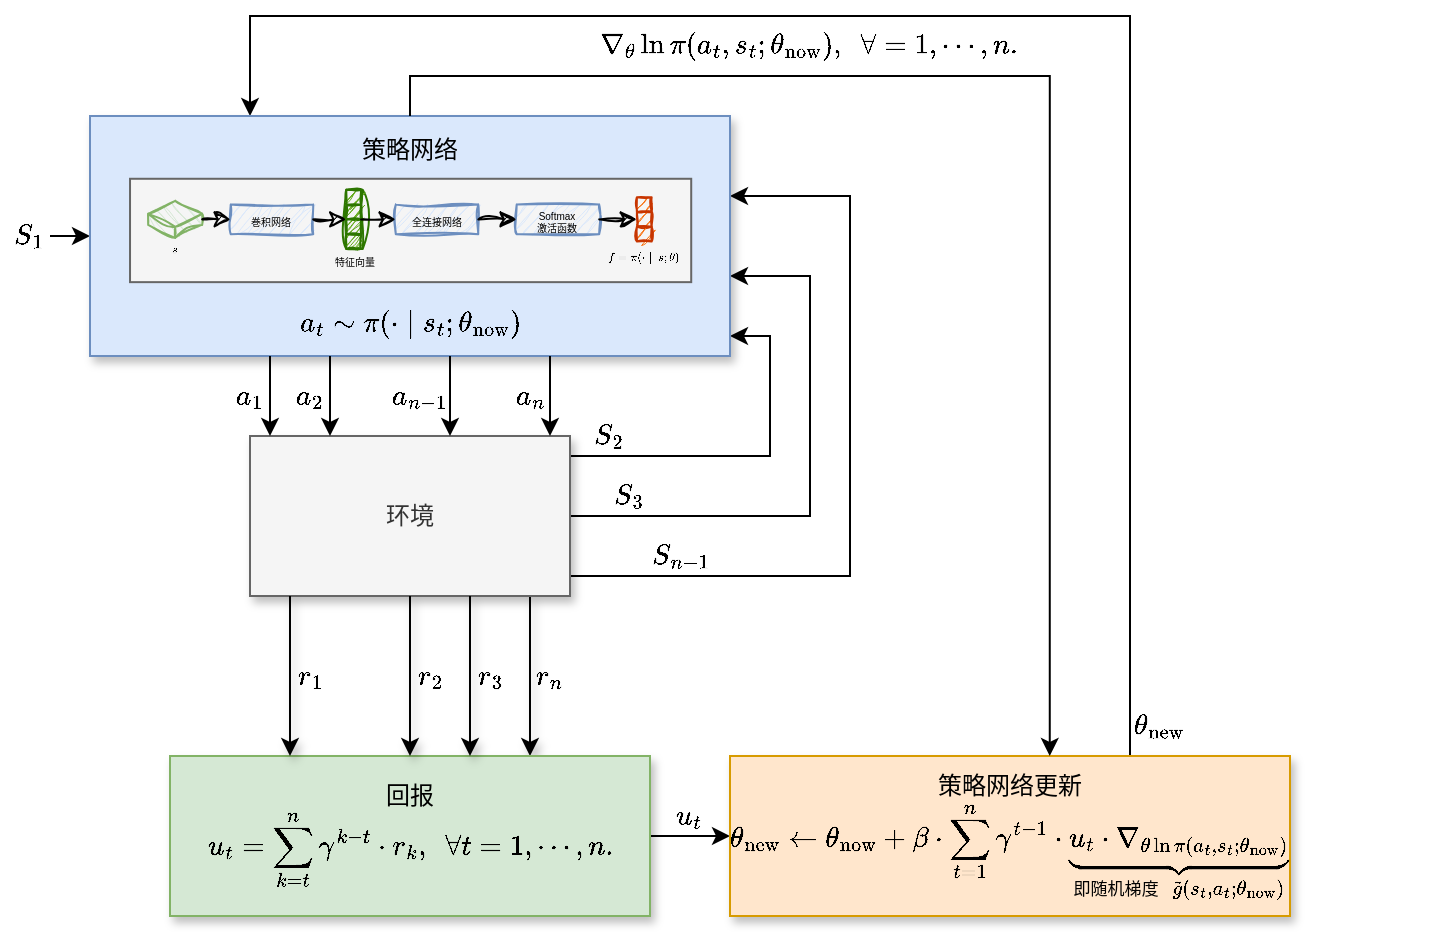 <mxfile version="22.1.11" type="github" pages="2">
  <diagram name="REINFORCE" id="wOIUFvS3HHqLQGJgAhAG">
    <mxGraphModel dx="1185" dy="748" grid="1" gridSize="10" guides="1" tooltips="1" connect="1" arrows="1" fold="1" page="1" pageScale="1" pageWidth="827" pageHeight="1169" math="1" shadow="0">
      <root>
        <mxCell id="0" />
        <mxCell id="1" parent="0" />
        <mxCell id="fZpdlVV125Asqxg7zFFb-1" style="edgeStyle=orthogonalEdgeStyle;rounded=0;orthogonalLoop=1;jettySize=auto;html=1;shadow=1;" edge="1" parent="1" source="fZpdlVV125Asqxg7zFFb-5" target="fZpdlVV125Asqxg7zFFb-15">
          <mxGeometry relative="1" as="geometry">
            <Array as="points">
              <mxPoint x="354" y="610" />
              <mxPoint x="354" y="610" />
            </Array>
          </mxGeometry>
        </mxCell>
        <mxCell id="fZpdlVV125Asqxg7zFFb-2" style="edgeStyle=orthogonalEdgeStyle;rounded=0;orthogonalLoop=1;jettySize=auto;html=1;" edge="1" parent="1" target="fZpdlVV125Asqxg7zFFb-30">
          <mxGeometry relative="1" as="geometry">
            <mxPoint x="374" y="510" as="sourcePoint" />
            <mxPoint x="454" y="440" as="targetPoint" />
            <Array as="points">
              <mxPoint x="474" y="510" />
              <mxPoint x="474" y="450" />
            </Array>
          </mxGeometry>
        </mxCell>
        <mxCell id="fZpdlVV125Asqxg7zFFb-3" style="edgeStyle=orthogonalEdgeStyle;rounded=0;orthogonalLoop=1;jettySize=auto;html=1;" edge="1" parent="1" source="fZpdlVV125Asqxg7zFFb-5" target="fZpdlVV125Asqxg7zFFb-30">
          <mxGeometry relative="1" as="geometry">
            <Array as="points">
              <mxPoint x="494" y="540" />
              <mxPoint x="494" y="420" />
            </Array>
          </mxGeometry>
        </mxCell>
        <mxCell id="fZpdlVV125Asqxg7zFFb-4" style="edgeStyle=orthogonalEdgeStyle;rounded=0;orthogonalLoop=1;jettySize=auto;html=1;" edge="1" parent="1" source="fZpdlVV125Asqxg7zFFb-5" target="fZpdlVV125Asqxg7zFFb-30">
          <mxGeometry relative="1" as="geometry">
            <Array as="points">
              <mxPoint x="514" y="570" />
              <mxPoint x="514" y="380" />
            </Array>
          </mxGeometry>
        </mxCell>
        <mxCell id="fZpdlVV125Asqxg7zFFb-5" value="环境" style="rounded=0;whiteSpace=wrap;html=1;fillColor=#f5f5f5;fontColor=#333333;strokeColor=#666666;shadow=1;" vertex="1" parent="1">
          <mxGeometry x="214" y="500" width="160" height="80" as="geometry" />
        </mxCell>
        <mxCell id="fZpdlVV125Asqxg7zFFb-6" style="edgeStyle=none;rounded=0;orthogonalLoop=1;jettySize=auto;html=1;entryX=0;entryY=0.5;entryDx=0;entryDy=0;" edge="1" parent="1" source="fZpdlVV125Asqxg7zFFb-7" target="fZpdlVV125Asqxg7zFFb-30">
          <mxGeometry relative="1" as="geometry" />
        </mxCell>
        <mxCell id="fZpdlVV125Asqxg7zFFb-7" value="`S_1`" style="text;strokeColor=none;align=center;fillColor=none;html=1;verticalAlign=middle;whiteSpace=wrap;rounded=0;shadow=1;" vertex="1" parent="1">
          <mxGeometry x="94" y="390" width="20" height="20" as="geometry" />
        </mxCell>
        <mxCell id="fZpdlVV125Asqxg7zFFb-8" value="`a_1`" style="text;strokeColor=none;align=center;fillColor=none;html=1;verticalAlign=middle;whiteSpace=wrap;rounded=0;shadow=1;" vertex="1" parent="1">
          <mxGeometry x="204" y="470" width="20" height="20" as="geometry" />
        </mxCell>
        <mxCell id="fZpdlVV125Asqxg7zFFb-9" value="`S_2`" style="text;strokeColor=none;align=center;fillColor=none;html=1;verticalAlign=middle;whiteSpace=wrap;rounded=0;shadow=1;" vertex="1" parent="1">
          <mxGeometry x="384" y="490" width="20" height="20" as="geometry" />
        </mxCell>
        <mxCell id="fZpdlVV125Asqxg7zFFb-10" value="`a_2`" style="text;strokeColor=none;align=center;fillColor=none;html=1;verticalAlign=middle;whiteSpace=wrap;rounded=0;shadow=1;" vertex="1" parent="1">
          <mxGeometry x="234" y="470" width="20" height="20" as="geometry" />
        </mxCell>
        <mxCell id="fZpdlVV125Asqxg7zFFb-11" value="`S_3`" style="text;strokeColor=none;align=center;fillColor=none;html=1;verticalAlign=middle;whiteSpace=wrap;rounded=0;shadow=1;" vertex="1" parent="1">
          <mxGeometry x="394" y="520" width="20" height="20" as="geometry" />
        </mxCell>
        <mxCell id="fZpdlVV125Asqxg7zFFb-12" value="`a_{n-1}`" style="text;strokeColor=none;align=center;fillColor=none;html=1;verticalAlign=middle;whiteSpace=wrap;rounded=0;shadow=1;" vertex="1" parent="1">
          <mxGeometry x="284" y="470" width="30" height="20" as="geometry" />
        </mxCell>
        <mxCell id="fZpdlVV125Asqxg7zFFb-13" value="`S_{n-1}`" style="text;strokeColor=none;align=center;fillColor=none;html=1;verticalAlign=middle;whiteSpace=wrap;rounded=0;shadow=1;" vertex="1" parent="1">
          <mxGeometry x="414" y="550" width="30" height="20" as="geometry" />
        </mxCell>
        <mxCell id="fZpdlVV125Asqxg7zFFb-14" style="edgeStyle=orthogonalEdgeStyle;rounded=0;orthogonalLoop=1;jettySize=auto;html=1;entryX=0;entryY=0.5;entryDx=0;entryDy=0;" edge="1" parent="1" source="fZpdlVV125Asqxg7zFFb-15" target="fZpdlVV125Asqxg7zFFb-25">
          <mxGeometry relative="1" as="geometry" />
        </mxCell>
        <mxCell id="fZpdlVV125Asqxg7zFFb-15" value="&lt;div&gt;回报&lt;/div&gt;&lt;div&gt;`u_t=\sum_{k=t}^n\gamma^{k-t}\cdot r_k,\quad\forall t=1,\cdots,n.`&lt;br&gt;&lt;/div&gt;" style="rounded=0;whiteSpace=wrap;html=1;fillColor=#d5e8d4;strokeColor=#82b366;shadow=1;" vertex="1" parent="1">
          <mxGeometry x="174" y="660" width="240" height="80" as="geometry" />
        </mxCell>
        <mxCell id="fZpdlVV125Asqxg7zFFb-16" value="`a_{n}`" style="text;strokeColor=none;align=center;fillColor=none;html=1;verticalAlign=middle;whiteSpace=wrap;rounded=0;shadow=1;" vertex="1" parent="1">
          <mxGeometry x="344" y="470" width="20" height="20" as="geometry" />
        </mxCell>
        <mxCell id="fZpdlVV125Asqxg7zFFb-17" value="`r_{n}`" style="text;strokeColor=none;align=center;fillColor=none;html=1;verticalAlign=middle;whiteSpace=wrap;rounded=0;shadow=1;" vertex="1" parent="1">
          <mxGeometry x="344" y="600" width="40" height="40" as="geometry" />
        </mxCell>
        <mxCell id="fZpdlVV125Asqxg7zFFb-18" style="edgeStyle=orthogonalEdgeStyle;rounded=0;orthogonalLoop=1;jettySize=auto;html=1;shadow=1;" edge="1" parent="1">
          <mxGeometry relative="1" as="geometry">
            <mxPoint x="324" y="580" as="sourcePoint" />
            <mxPoint x="324" y="660" as="targetPoint" />
            <Array as="points">
              <mxPoint x="324" y="610" />
              <mxPoint x="324" y="610" />
            </Array>
          </mxGeometry>
        </mxCell>
        <mxCell id="fZpdlVV125Asqxg7zFFb-19" value="`r_{3}`" style="text;strokeColor=none;align=center;fillColor=none;html=1;verticalAlign=middle;whiteSpace=wrap;rounded=0;shadow=1;" vertex="1" parent="1">
          <mxGeometry x="314" y="600" width="40" height="40" as="geometry" />
        </mxCell>
        <mxCell id="fZpdlVV125Asqxg7zFFb-20" style="edgeStyle=orthogonalEdgeStyle;rounded=0;orthogonalLoop=1;jettySize=auto;html=1;shadow=1;" edge="1" parent="1">
          <mxGeometry relative="1" as="geometry">
            <mxPoint x="294" y="580" as="sourcePoint" />
            <mxPoint x="294" y="660" as="targetPoint" />
            <Array as="points">
              <mxPoint x="294" y="610" />
              <mxPoint x="294" y="610" />
            </Array>
          </mxGeometry>
        </mxCell>
        <mxCell id="fZpdlVV125Asqxg7zFFb-21" value="`r_{2}`" style="text;strokeColor=none;align=center;fillColor=none;html=1;verticalAlign=middle;whiteSpace=wrap;rounded=0;shadow=1;" vertex="1" parent="1">
          <mxGeometry x="284" y="600" width="40" height="40" as="geometry" />
        </mxCell>
        <mxCell id="fZpdlVV125Asqxg7zFFb-22" style="edgeStyle=orthogonalEdgeStyle;rounded=0;orthogonalLoop=1;jettySize=auto;html=1;shadow=1;" edge="1" parent="1">
          <mxGeometry relative="1" as="geometry">
            <mxPoint x="234" y="580" as="sourcePoint" />
            <mxPoint x="234" y="660" as="targetPoint" />
            <Array as="points">
              <mxPoint x="234" y="610" />
              <mxPoint x="234" y="610" />
            </Array>
          </mxGeometry>
        </mxCell>
        <mxCell id="fZpdlVV125Asqxg7zFFb-23" value="`r_{1}`" style="text;strokeColor=none;align=center;fillColor=none;html=1;verticalAlign=middle;whiteSpace=wrap;rounded=0;shadow=1;" vertex="1" parent="1">
          <mxGeometry x="224" y="600" width="40" height="40" as="geometry" />
        </mxCell>
        <mxCell id="fZpdlVV125Asqxg7zFFb-24" style="edgeStyle=orthogonalEdgeStyle;rounded=0;orthogonalLoop=1;jettySize=auto;html=1;entryX=0.25;entryY=0;entryDx=0;entryDy=0;" edge="1" parent="1" source="fZpdlVV125Asqxg7zFFb-25" target="fZpdlVV125Asqxg7zFFb-30">
          <mxGeometry relative="1" as="geometry">
            <Array as="points">
              <mxPoint x="654" y="290" />
              <mxPoint x="214" y="290" />
            </Array>
          </mxGeometry>
        </mxCell>
        <mxCell id="fZpdlVV125Asqxg7zFFb-25" value="&lt;div&gt;策略网络更新&lt;/div&gt;&lt;div&gt;`\theta_\text{new}\leftarrow\theta_\text{now}+\beta\cdot\sum_{t=1}^n\gamma^{t-1} \cdot \underbrace{u_t\cdot\nabla_{\theta\ln\pi(a_t,s_t;\theta_\text{now})}}_{\text{即随机梯度 }\tilde{g}(s_t,a_t;\theta_{\text{now}})}`&lt;br&gt;&lt;/div&gt;" style="rounded=0;whiteSpace=wrap;html=1;fillColor=#ffe6cc;strokeColor=#d79b00;shadow=1;" vertex="1" parent="1">
          <mxGeometry x="454" y="660" width="280" height="80" as="geometry" />
        </mxCell>
        <mxCell id="fZpdlVV125Asqxg7zFFb-26" value="`\nabla_{\theta}\ln\pi(a_t, s_t;\theta_{\text{now}}),\quad\forall=1,\cdots,n.`" style="text;strokeColor=none;align=center;fillColor=none;html=1;verticalAlign=middle;whiteSpace=wrap;rounded=0;shadow=1;" vertex="1" parent="1">
          <mxGeometry x="394" y="290" width="200" height="30" as="geometry" />
        </mxCell>
        <mxCell id="fZpdlVV125Asqxg7zFFb-27" value="`\theta_{\text{new}}`" style="text;strokeColor=none;align=center;fillColor=none;html=1;verticalAlign=middle;whiteSpace=wrap;rounded=0;shadow=1;" vertex="1" parent="1">
          <mxGeometry x="654" y="630" width="30" height="30" as="geometry" />
        </mxCell>
        <mxCell id="fZpdlVV125Asqxg7zFFb-28" value="`u_{t}`" style="text;strokeColor=none;align=center;fillColor=none;html=1;verticalAlign=middle;whiteSpace=wrap;rounded=0;shadow=1;" vertex="1" parent="1">
          <mxGeometry x="414" y="670" width="40" height="40" as="geometry" />
        </mxCell>
        <mxCell id="fZpdlVV125Asqxg7zFFb-29" value="" style="group" vertex="1" connectable="0" parent="1">
          <mxGeometry x="134" y="340" width="320" height="120" as="geometry" />
        </mxCell>
        <mxCell id="fZpdlVV125Asqxg7zFFb-30" value="&lt;div&gt;策略网络&lt;/div&gt;&lt;div&gt;&lt;br&gt;&lt;/div&gt;&lt;div&gt;&lt;br&gt;&lt;/div&gt;&lt;div&gt;&lt;br&gt;&lt;/div&gt;&lt;div&gt;&lt;br&gt;&lt;/div&gt;&lt;div&gt;&lt;br&gt;&lt;/div&gt;&lt;div&gt;`a_t\sim\pi(\cdot|s_t;\theta_\text{now})`&lt;br&gt;&lt;/div&gt;" style="rounded=0;whiteSpace=wrap;html=1;fillColor=#dae8fc;strokeColor=#6c8ebf;shadow=1;" vertex="1" parent="fZpdlVV125Asqxg7zFFb-29">
          <mxGeometry width="320" height="120" as="geometry" />
        </mxCell>
        <mxCell id="fZpdlVV125Asqxg7zFFb-31" value="" style="group" vertex="1" connectable="0" parent="fZpdlVV125Asqxg7zFFb-29">
          <mxGeometry x="20.015" y="31.385" width="280.592" height="51.692" as="geometry" />
        </mxCell>
        <mxCell id="fZpdlVV125Asqxg7zFFb-32" value="" style="rounded=0;whiteSpace=wrap;html=1;fillColor=#f5f5f5;fontColor=#333333;strokeColor=#666666;" vertex="1" parent="fZpdlVV125Asqxg7zFFb-31">
          <mxGeometry width="280.592" height="51.692" as="geometry" />
        </mxCell>
        <mxCell id="fZpdlVV125Asqxg7zFFb-33" value="" style="html=1;shape=mxgraph.basic.isocube;isoAngle=15;flipH=1;flipV=0;fillColor=#d5e8d4;strokeColor=#82b366;shadow=0;fontSize=5;sketch=1;curveFitting=1;jiggle=2;" vertex="1" parent="fZpdlVV125Asqxg7zFFb-31">
          <mxGeometry x="9.076" y="11.077" width="27.009" height="18.462" as="geometry" />
        </mxCell>
        <mxCell id="fZpdlVV125Asqxg7zFFb-34" value="巻积网络" style="rounded=0;whiteSpace=wrap;html=1;fillColor=#dae8fc;strokeColor=#6c8ebf;shadow=0;fontSize=5;sketch=1;curveFitting=1;jiggle=2;" vertex="1" parent="fZpdlVV125Asqxg7zFFb-31">
          <mxGeometry x="50.34" y="12.923" width="41.264" height="14.769" as="geometry" />
        </mxCell>
        <mxCell id="fZpdlVV125Asqxg7zFFb-35" style="rounded=0;orthogonalLoop=1;jettySize=auto;html=1;entryX=0;entryY=0.5;entryDx=0;entryDy=0;fontSize=5;sketch=1;curveFitting=1;jiggle=2;" edge="1" parent="fZpdlVV125Asqxg7zFFb-31" source="fZpdlVV125Asqxg7zFFb-33" target="fZpdlVV125Asqxg7zFFb-34">
          <mxGeometry relative="1" as="geometry" />
        </mxCell>
        <mxCell id="fZpdlVV125Asqxg7zFFb-36" value="全连接网络" style="rounded=0;whiteSpace=wrap;html=1;fillColor=#dae8fc;strokeColor=#6c8ebf;shadow=0;fontSize=5;sketch=1;curveFitting=1;jiggle=2;" vertex="1" parent="fZpdlVV125Asqxg7zFFb-31">
          <mxGeometry x="132.867" y="12.923" width="41.264" height="14.769" as="geometry" />
        </mxCell>
        <mxCell id="fZpdlVV125Asqxg7zFFb-37" value="`s`" style="text;strokeColor=none;align=center;fillColor=none;html=1;verticalAlign=middle;whiteSpace=wrap;rounded=0;shadow=0;fontSize=5;sketch=1;curveFitting=1;jiggle=2;" vertex="1" parent="fZpdlVV125Asqxg7zFFb-31">
          <mxGeometry x="14.325" y="27.692" width="16.505" height="14.769" as="geometry" />
        </mxCell>
        <mxCell id="fZpdlVV125Asqxg7zFFb-38" value="特征向量" style="text;strokeColor=none;align=center;fillColor=none;html=1;verticalAlign=middle;whiteSpace=wrap;rounded=0;shadow=0;fontSize=5;sketch=1;curveFitting=1;jiggle=2;" vertex="1" parent="fZpdlVV125Asqxg7zFFb-31">
          <mxGeometry x="99.857" y="36.923" width="24.758" height="7.385" as="geometry" />
        </mxCell>
        <mxCell id="fZpdlVV125Asqxg7zFFb-39" value="" style="group;fontSize=5;sketch=1;curveFitting=1;jiggle=2;" vertex="1" connectable="0" parent="fZpdlVV125Asqxg7zFFb-31">
          <mxGeometry x="108.109" y="5.538" width="8.253" height="29.538" as="geometry" />
        </mxCell>
        <mxCell id="fZpdlVV125Asqxg7zFFb-40" value="" style="group;fillColor=#60a917;strokeColor=#2D7600;fontColor=#ffffff;container=0;fontSize=5;sketch=1;curveFitting=1;jiggle=2;" vertex="1" connectable="0" parent="fZpdlVV125Asqxg7zFFb-39">
          <mxGeometry width="8.253" height="29.538" as="geometry" />
        </mxCell>
        <mxCell id="fZpdlVV125Asqxg7zFFb-41" value="" style="whiteSpace=wrap;html=1;aspect=fixed;fillColor=#60a917;fontColor=#ffffff;strokeColor=#2D7600;fontSize=5;sketch=1;curveFitting=1;jiggle=2;" vertex="1" parent="fZpdlVV125Asqxg7zFFb-39">
          <mxGeometry width="7.385" height="7.385" as="geometry" />
        </mxCell>
        <mxCell id="fZpdlVV125Asqxg7zFFb-42" value="" style="whiteSpace=wrap;html=1;aspect=fixed;fillColor=#60a917;fontColor=#ffffff;strokeColor=#2D7600;fontSize=5;sketch=1;curveFitting=1;jiggle=2;" vertex="1" parent="fZpdlVV125Asqxg7zFFb-39">
          <mxGeometry y="7.385" width="7.385" height="7.385" as="geometry" />
        </mxCell>
        <mxCell id="fZpdlVV125Asqxg7zFFb-43" style="edgeStyle=orthogonalEdgeStyle;rounded=0;orthogonalLoop=1;jettySize=auto;html=1;exitX=0.5;exitY=0;exitDx=0;exitDy=0;sketch=1;curveFitting=1;jiggle=2;" edge="1" parent="fZpdlVV125Asqxg7zFFb-39" source="fZpdlVV125Asqxg7zFFb-44">
          <mxGeometry relative="1" as="geometry">
            <mxPoint x="3.913" y="14.812" as="targetPoint" />
          </mxGeometry>
        </mxCell>
        <mxCell id="fZpdlVV125Asqxg7zFFb-44" value="" style="whiteSpace=wrap;html=1;aspect=fixed;fillColor=#60a917;fontColor=#ffffff;strokeColor=#2D7600;fontSize=5;sketch=1;curveFitting=1;jiggle=2;" vertex="1" parent="fZpdlVV125Asqxg7zFFb-39">
          <mxGeometry y="14.769" width="7.385" height="7.385" as="geometry" />
        </mxCell>
        <mxCell id="fZpdlVV125Asqxg7zFFb-45" value="" style="whiteSpace=wrap;html=1;aspect=fixed;fillColor=#60a917;fontColor=#ffffff;strokeColor=#2D7600;fontSize=5;sketch=1;curveFitting=1;jiggle=2;" vertex="1" parent="fZpdlVV125Asqxg7zFFb-39">
          <mxGeometry y="22.154" width="7.385" height="7.385" as="geometry" />
        </mxCell>
        <mxCell id="fZpdlVV125Asqxg7zFFb-46" style="rounded=0;orthogonalLoop=1;jettySize=auto;html=1;entryX=0;entryY=0;entryDx=0;entryDy=0;sketch=1;curveFitting=1;jiggle=2;" edge="1" parent="fZpdlVV125Asqxg7zFFb-31" source="fZpdlVV125Asqxg7zFFb-34" target="fZpdlVV125Asqxg7zFFb-44">
          <mxGeometry relative="1" as="geometry" />
        </mxCell>
        <mxCell id="fZpdlVV125Asqxg7zFFb-47" style="rounded=0;orthogonalLoop=1;jettySize=auto;html=1;entryX=0;entryY=0.5;entryDx=0;entryDy=0;fontSize=5;sketch=1;curveFitting=1;jiggle=2;exitX=1;exitY=0;exitDx=0;exitDy=0;" edge="1" parent="fZpdlVV125Asqxg7zFFb-31" source="fZpdlVV125Asqxg7zFFb-44" target="fZpdlVV125Asqxg7zFFb-36">
          <mxGeometry relative="1" as="geometry" />
        </mxCell>
        <mxCell id="fZpdlVV125Asqxg7zFFb-48" value="&lt;div&gt;Softmax&lt;/div&gt;&lt;div&gt;激活函数&lt;br&gt;&lt;/div&gt;" style="rounded=0;whiteSpace=wrap;html=1;fillColor=#dae8fc;strokeColor=#6c8ebf;shadow=0;fontSize=5;sketch=1;curveFitting=1;jiggle=2;" vertex="1" parent="fZpdlVV125Asqxg7zFFb-31">
          <mxGeometry x="193.318" y="12.923" width="41.264" height="14.769" as="geometry" />
        </mxCell>
        <mxCell id="fZpdlVV125Asqxg7zFFb-49" style="rounded=0;orthogonalLoop=1;jettySize=auto;html=1;entryX=0;entryY=0.5;entryDx=0;entryDy=0;sketch=1;curveFitting=1;jiggle=2;" edge="1" parent="fZpdlVV125Asqxg7zFFb-31" source="fZpdlVV125Asqxg7zFFb-36" target="fZpdlVV125Asqxg7zFFb-48">
          <mxGeometry relative="1" as="geometry" />
        </mxCell>
        <mxCell id="fZpdlVV125Asqxg7zFFb-50" value="" style="whiteSpace=wrap;html=1;aspect=fixed;fillColor=#fa6800;strokeColor=#C73500;fontSize=5;sketch=1;curveFitting=1;jiggle=2;fontColor=#000000;" vertex="1" parent="fZpdlVV125Asqxg7zFFb-31">
          <mxGeometry x="253.438" y="9.231" width="7.385" height="7.385" as="geometry" />
        </mxCell>
        <mxCell id="fZpdlVV125Asqxg7zFFb-51" style="edgeStyle=orthogonalEdgeStyle;rounded=0;orthogonalLoop=1;jettySize=auto;html=1;exitX=0.5;exitY=0;exitDx=0;exitDy=0;fillColor=#fa6800;strokeColor=#C73500;sketch=1;curveFitting=1;jiggle=2;" edge="1" parent="fZpdlVV125Asqxg7zFFb-31" source="fZpdlVV125Asqxg7zFFb-52">
          <mxGeometry relative="1" as="geometry">
            <mxPoint x="257.351" y="16.658" as="targetPoint" />
          </mxGeometry>
        </mxCell>
        <mxCell id="fZpdlVV125Asqxg7zFFb-52" value="" style="whiteSpace=wrap;html=1;aspect=fixed;fillColor=#fa6800;strokeColor=#C73500;fontSize=5;sketch=1;curveFitting=1;jiggle=2;fontColor=#000000;" vertex="1" parent="fZpdlVV125Asqxg7zFFb-31">
          <mxGeometry x="253.438" y="16.615" width="7.385" height="7.385" as="geometry" />
        </mxCell>
        <mxCell id="fZpdlVV125Asqxg7zFFb-53" style="rounded=0;orthogonalLoop=1;jettySize=auto;html=1;entryX=0;entryY=0.5;entryDx=0;entryDy=0;sketch=1;curveFitting=1;jiggle=2;" edge="1" parent="fZpdlVV125Asqxg7zFFb-31" source="fZpdlVV125Asqxg7zFFb-48" target="fZpdlVV125Asqxg7zFFb-52">
          <mxGeometry relative="1" as="geometry" />
        </mxCell>
        <mxCell id="fZpdlVV125Asqxg7zFFb-54" value="" style="whiteSpace=wrap;html=1;aspect=fixed;fillColor=#fa6800;strokeColor=#C73500;fontSize=5;sketch=1;curveFitting=1;jiggle=2;fontColor=#000000;" vertex="1" parent="fZpdlVV125Asqxg7zFFb-31">
          <mxGeometry x="253.438" y="24" width="7.385" height="7.385" as="geometry" />
        </mxCell>
        <mxCell id="fZpdlVV125Asqxg7zFFb-55" value="`f=\pi(\cdot |&amp;nbsp; s;\theta)`" style="text;strokeColor=none;align=center;fillColor=none;html=1;verticalAlign=middle;whiteSpace=wrap;rounded=0;shadow=0;fontSize=5;sketch=1;curveFitting=1;jiggle=2;" vertex="1" parent="fZpdlVV125Asqxg7zFFb-31">
          <mxGeometry x="238.895" y="35.077" width="35.656" height="7.385" as="geometry" />
        </mxCell>
        <mxCell id="fZpdlVV125Asqxg7zFFb-56" style="rounded=0;orthogonalLoop=1;jettySize=auto;html=1;edgeStyle=orthogonalEdgeStyle;" edge="1" parent="1" source="fZpdlVV125Asqxg7zFFb-30" target="fZpdlVV125Asqxg7zFFb-5">
          <mxGeometry relative="1" as="geometry">
            <Array as="points">
              <mxPoint x="224" y="490" />
              <mxPoint x="224" y="490" />
            </Array>
          </mxGeometry>
        </mxCell>
        <mxCell id="fZpdlVV125Asqxg7zFFb-57" style="edgeStyle=orthogonalEdgeStyle;rounded=0;orthogonalLoop=1;jettySize=auto;html=1;" edge="1" parent="1" source="fZpdlVV125Asqxg7zFFb-30" target="fZpdlVV125Asqxg7zFFb-5">
          <mxGeometry relative="1" as="geometry">
            <Array as="points">
              <mxPoint x="254" y="480" />
              <mxPoint x="254" y="480" />
            </Array>
          </mxGeometry>
        </mxCell>
        <mxCell id="fZpdlVV125Asqxg7zFFb-58" style="edgeStyle=orthogonalEdgeStyle;rounded=0;orthogonalLoop=1;jettySize=auto;html=1;" edge="1" parent="1" source="fZpdlVV125Asqxg7zFFb-30" target="fZpdlVV125Asqxg7zFFb-5">
          <mxGeometry relative="1" as="geometry">
            <Array as="points">
              <mxPoint x="364" y="480" />
              <mxPoint x="364" y="480" />
            </Array>
          </mxGeometry>
        </mxCell>
        <mxCell id="fZpdlVV125Asqxg7zFFb-59" style="edgeStyle=orthogonalEdgeStyle;rounded=0;orthogonalLoop=1;jettySize=auto;html=1;" edge="1" parent="1" source="fZpdlVV125Asqxg7zFFb-30" target="fZpdlVV125Asqxg7zFFb-5">
          <mxGeometry relative="1" as="geometry">
            <Array as="points">
              <mxPoint x="314" y="480" />
              <mxPoint x="314" y="480" />
            </Array>
          </mxGeometry>
        </mxCell>
        <mxCell id="fZpdlVV125Asqxg7zFFb-60" style="edgeStyle=orthogonalEdgeStyle;rounded=0;orthogonalLoop=1;jettySize=auto;html=1;entryX=0.571;entryY=0;entryDx=0;entryDy=0;entryPerimeter=0;" edge="1" parent="1" source="fZpdlVV125Asqxg7zFFb-30" target="fZpdlVV125Asqxg7zFFb-25">
          <mxGeometry relative="1" as="geometry">
            <Array as="points">
              <mxPoint x="294" y="320" />
              <mxPoint x="614" y="320" />
            </Array>
          </mxGeometry>
        </mxCell>
      </root>
    </mxGraphModel>
  </diagram>
  <diagram id="ODrEXsJJAwDOYtSponNZ" name="REINFORCE with  baseline">
    <mxGraphModel dx="1185" dy="748" grid="1" gridSize="10" guides="1" tooltips="1" connect="1" arrows="1" fold="1" page="1" pageScale="1" pageWidth="827" pageHeight="1169" math="1" shadow="0">
      <root>
        <mxCell id="0" />
        <mxCell id="1" parent="0" />
        <mxCell id="AV-FN8kRpnLectql__CZ-11" style="edgeStyle=orthogonalEdgeStyle;rounded=0;orthogonalLoop=1;jettySize=auto;html=1;shadow=1;" edge="1" parent="1" source="AV-FN8kRpnLectql__CZ-12" target="AV-FN8kRpnLectql__CZ-21">
          <mxGeometry relative="1" as="geometry">
            <Array as="points">
              <mxPoint x="260" y="350" />
              <mxPoint x="260" y="350" />
            </Array>
          </mxGeometry>
        </mxCell>
        <mxCell id="AV-FN8kRpnLectql__CZ-200" style="edgeStyle=orthogonalEdgeStyle;rounded=0;orthogonalLoop=1;jettySize=auto;html=1;" edge="1" parent="1" target="AV-FN8kRpnLectql__CZ-171">
          <mxGeometry relative="1" as="geometry">
            <mxPoint x="280" y="250" as="sourcePoint" />
            <mxPoint x="360" y="180" as="targetPoint" />
            <Array as="points">
              <mxPoint x="380" y="250" />
              <mxPoint x="380" y="190" />
            </Array>
          </mxGeometry>
        </mxCell>
        <mxCell id="AV-FN8kRpnLectql__CZ-206" style="edgeStyle=orthogonalEdgeStyle;rounded=0;orthogonalLoop=1;jettySize=auto;html=1;" edge="1" parent="1" source="AV-FN8kRpnLectql__CZ-12" target="AV-FN8kRpnLectql__CZ-171">
          <mxGeometry relative="1" as="geometry">
            <Array as="points">
              <mxPoint x="400" y="280" />
              <mxPoint x="400" y="160" />
            </Array>
          </mxGeometry>
        </mxCell>
        <mxCell id="AV-FN8kRpnLectql__CZ-208" style="edgeStyle=orthogonalEdgeStyle;rounded=0;orthogonalLoop=1;jettySize=auto;html=1;" edge="1" parent="1" source="AV-FN8kRpnLectql__CZ-12" target="AV-FN8kRpnLectql__CZ-171">
          <mxGeometry relative="1" as="geometry">
            <Array as="points">
              <mxPoint x="420" y="310" />
              <mxPoint x="420" y="120" />
            </Array>
          </mxGeometry>
        </mxCell>
        <mxCell id="0-GCdpB-_zQCtAgoQO7X-2" style="edgeStyle=orthogonalEdgeStyle;rounded=0;orthogonalLoop=1;jettySize=auto;html=1;" edge="1" parent="1" source="AV-FN8kRpnLectql__CZ-12" target="AV-FN8kRpnLectql__CZ-35">
          <mxGeometry relative="1" as="geometry">
            <Array as="points">
              <mxPoint x="370" y="250" />
              <mxPoint x="370" y="370" />
            </Array>
          </mxGeometry>
        </mxCell>
        <mxCell id="0-GCdpB-_zQCtAgoQO7X-3" style="edgeStyle=orthogonalEdgeStyle;rounded=0;orthogonalLoop=1;jettySize=auto;html=1;" edge="1" parent="1" source="AV-FN8kRpnLectql__CZ-12" target="AV-FN8kRpnLectql__CZ-35">
          <mxGeometry relative="1" as="geometry">
            <Array as="points">
              <mxPoint x="360" y="280" />
              <mxPoint x="360" y="400" />
            </Array>
          </mxGeometry>
        </mxCell>
        <mxCell id="0-GCdpB-_zQCtAgoQO7X-7" style="edgeStyle=orthogonalEdgeStyle;rounded=0;orthogonalLoop=1;jettySize=auto;html=1;" edge="1" parent="1" source="AV-FN8kRpnLectql__CZ-12" target="AV-FN8kRpnLectql__CZ-35">
          <mxGeometry relative="1" as="geometry">
            <Array as="points">
              <mxPoint x="350" y="310" />
              <mxPoint x="350" y="430" />
            </Array>
          </mxGeometry>
        </mxCell>
        <mxCell id="AV-FN8kRpnLectql__CZ-12" value="环境" style="rounded=0;whiteSpace=wrap;html=1;fillColor=#f5f5f5;fontColor=#333333;strokeColor=#666666;shadow=1;" vertex="1" parent="1">
          <mxGeometry x="120" y="240" width="160" height="80" as="geometry" />
        </mxCell>
        <mxCell id="AV-FN8kRpnLectql__CZ-199" style="edgeStyle=none;rounded=0;orthogonalLoop=1;jettySize=auto;html=1;entryX=0;entryY=0.5;entryDx=0;entryDy=0;" edge="1" parent="1" source="AV-FN8kRpnLectql__CZ-13" target="AV-FN8kRpnLectql__CZ-171">
          <mxGeometry relative="1" as="geometry" />
        </mxCell>
        <mxCell id="0-GCdpB-_zQCtAgoQO7X-1" style="edgeStyle=orthogonalEdgeStyle;rounded=0;orthogonalLoop=1;jettySize=auto;html=1;" edge="1" parent="1" source="AV-FN8kRpnLectql__CZ-13" target="AV-FN8kRpnLectql__CZ-35">
          <mxGeometry relative="1" as="geometry">
            <mxPoint x="420" y="560" as="targetPoint" />
            <Array as="points">
              <mxPoint x="10" y="560" />
              <mxPoint x="430" y="560" />
            </Array>
          </mxGeometry>
        </mxCell>
        <mxCell id="AV-FN8kRpnLectql__CZ-13" value="`S_1`" style="text;strokeColor=none;align=center;fillColor=none;html=1;verticalAlign=middle;whiteSpace=wrap;rounded=0;shadow=1;" vertex="1" parent="1">
          <mxGeometry y="130" width="20" height="20" as="geometry" />
        </mxCell>
        <mxCell id="AV-FN8kRpnLectql__CZ-14" value="`a_1`" style="text;strokeColor=none;align=center;fillColor=none;html=1;verticalAlign=middle;whiteSpace=wrap;rounded=0;shadow=1;" vertex="1" parent="1">
          <mxGeometry x="110" y="210" width="20" height="20" as="geometry" />
        </mxCell>
        <mxCell id="AV-FN8kRpnLectql__CZ-15" value="`S_2`" style="text;strokeColor=none;align=center;fillColor=none;html=1;verticalAlign=middle;whiteSpace=wrap;rounded=0;shadow=1;" vertex="1" parent="1">
          <mxGeometry x="290" y="230" width="20" height="20" as="geometry" />
        </mxCell>
        <mxCell id="AV-FN8kRpnLectql__CZ-16" value="`a_2`" style="text;strokeColor=none;align=center;fillColor=none;html=1;verticalAlign=middle;whiteSpace=wrap;rounded=0;shadow=1;" vertex="1" parent="1">
          <mxGeometry x="140" y="210" width="20" height="20" as="geometry" />
        </mxCell>
        <mxCell id="AV-FN8kRpnLectql__CZ-17" value="`S_3`" style="text;strokeColor=none;align=center;fillColor=none;html=1;verticalAlign=middle;whiteSpace=wrap;rounded=0;shadow=1;" vertex="1" parent="1">
          <mxGeometry x="300" y="260" width="20" height="20" as="geometry" />
        </mxCell>
        <mxCell id="AV-FN8kRpnLectql__CZ-18" value="`a_{n-1}`" style="text;strokeColor=none;align=center;fillColor=none;html=1;verticalAlign=middle;whiteSpace=wrap;rounded=0;shadow=1;" vertex="1" parent="1">
          <mxGeometry x="190" y="210" width="30" height="20" as="geometry" />
        </mxCell>
        <mxCell id="AV-FN8kRpnLectql__CZ-19" value="`S_{n-1}`" style="text;strokeColor=none;align=center;fillColor=none;html=1;verticalAlign=middle;whiteSpace=wrap;rounded=0;shadow=1;" vertex="1" parent="1">
          <mxGeometry x="320" y="290" width="30" height="20" as="geometry" />
        </mxCell>
        <mxCell id="0-GCdpB-_zQCtAgoQO7X-12" style="edgeStyle=orthogonalEdgeStyle;rounded=0;orthogonalLoop=1;jettySize=auto;html=1;entryX=0;entryY=0.5;entryDx=0;entryDy=0;" edge="1" parent="1" source="AV-FN8kRpnLectql__CZ-21" target="0-GCdpB-_zQCtAgoQO7X-11">
          <mxGeometry relative="1" as="geometry">
            <Array as="points">
              <mxPoint x="200" y="640" />
            </Array>
          </mxGeometry>
        </mxCell>
        <mxCell id="AV-FN8kRpnLectql__CZ-21" value="&lt;div&gt;回报&lt;/div&gt;&lt;div&gt;`u_t=\sum_{k=t}^n\gamma^{k-t}\cdot r_k,\quad\forall t=1,\cdots,n.`&lt;br&gt;&lt;/div&gt;" style="rounded=0;whiteSpace=wrap;html=1;fillColor=#d5e8d4;strokeColor=#82b366;shadow=1;" vertex="1" parent="1">
          <mxGeometry x="80" y="400" width="240" height="80" as="geometry" />
        </mxCell>
        <mxCell id="AV-FN8kRpnLectql__CZ-22" value="`a_{n}`" style="text;strokeColor=none;align=center;fillColor=none;html=1;verticalAlign=middle;whiteSpace=wrap;rounded=0;shadow=1;" vertex="1" parent="1">
          <mxGeometry x="250" y="210" width="20" height="20" as="geometry" />
        </mxCell>
        <mxCell id="AV-FN8kRpnLectql__CZ-23" value="`r_{n}`" style="text;strokeColor=none;align=center;fillColor=none;html=1;verticalAlign=middle;whiteSpace=wrap;rounded=0;shadow=1;" vertex="1" parent="1">
          <mxGeometry x="250" y="340" width="40" height="40" as="geometry" />
        </mxCell>
        <mxCell id="AV-FN8kRpnLectql__CZ-24" style="edgeStyle=orthogonalEdgeStyle;rounded=0;orthogonalLoop=1;jettySize=auto;html=1;shadow=1;" edge="1" parent="1">
          <mxGeometry relative="1" as="geometry">
            <mxPoint x="230" y="320" as="sourcePoint" />
            <mxPoint x="230" y="400" as="targetPoint" />
            <Array as="points">
              <mxPoint x="230" y="350" />
              <mxPoint x="230" y="350" />
            </Array>
          </mxGeometry>
        </mxCell>
        <mxCell id="AV-FN8kRpnLectql__CZ-25" value="`r_{3}`" style="text;strokeColor=none;align=center;fillColor=none;html=1;verticalAlign=middle;whiteSpace=wrap;rounded=0;shadow=1;" vertex="1" parent="1">
          <mxGeometry x="220" y="340" width="40" height="40" as="geometry" />
        </mxCell>
        <mxCell id="AV-FN8kRpnLectql__CZ-26" style="edgeStyle=orthogonalEdgeStyle;rounded=0;orthogonalLoop=1;jettySize=auto;html=1;shadow=1;" edge="1" parent="1">
          <mxGeometry relative="1" as="geometry">
            <mxPoint x="200" y="320" as="sourcePoint" />
            <mxPoint x="200" y="400" as="targetPoint" />
            <Array as="points">
              <mxPoint x="200" y="350" />
              <mxPoint x="200" y="350" />
            </Array>
          </mxGeometry>
        </mxCell>
        <mxCell id="AV-FN8kRpnLectql__CZ-27" value="`r_{2}`" style="text;strokeColor=none;align=center;fillColor=none;html=1;verticalAlign=middle;whiteSpace=wrap;rounded=0;shadow=1;" vertex="1" parent="1">
          <mxGeometry x="190" y="340" width="40" height="40" as="geometry" />
        </mxCell>
        <mxCell id="AV-FN8kRpnLectql__CZ-28" style="edgeStyle=orthogonalEdgeStyle;rounded=0;orthogonalLoop=1;jettySize=auto;html=1;shadow=1;" edge="1" parent="1">
          <mxGeometry relative="1" as="geometry">
            <mxPoint x="140" y="320" as="sourcePoint" />
            <mxPoint x="140" y="400" as="targetPoint" />
            <Array as="points">
              <mxPoint x="140" y="350" />
              <mxPoint x="140" y="350" />
            </Array>
          </mxGeometry>
        </mxCell>
        <mxCell id="AV-FN8kRpnLectql__CZ-29" value="`r_{1}`" style="text;strokeColor=none;align=center;fillColor=none;html=1;verticalAlign=middle;whiteSpace=wrap;rounded=0;shadow=1;" vertex="1" parent="1">
          <mxGeometry x="130" y="340" width="40" height="40" as="geometry" />
        </mxCell>
        <mxCell id="AV-FN8kRpnLectql__CZ-214" style="edgeStyle=orthogonalEdgeStyle;rounded=0;orthogonalLoop=1;jettySize=auto;html=1;entryX=0.25;entryY=0;entryDx=0;entryDy=0;" edge="1" parent="1" source="AV-FN8kRpnLectql__CZ-31" target="AV-FN8kRpnLectql__CZ-171">
          <mxGeometry relative="1" as="geometry">
            <Array as="points">
              <mxPoint x="640" y="30" />
              <mxPoint x="120" y="30" />
            </Array>
          </mxGeometry>
        </mxCell>
        <mxCell id="AV-FN8kRpnLectql__CZ-31" value="&lt;div&gt;策略网络更新&lt;/div&gt;&lt;div&gt;`\theta_\text{new}\leftarrow\theta_\text{now}+\beta\cdot\sum_{t=1}^n\gamma^{t-1} \cdot \underbrace{\delta_t\cdot\nabla_{\theta\ln\pi(a_t,s_t;\theta_\text{now})}}_{\text{即随机梯度 }-\tilde{g}(s_t,a_t;\theta_{\text{now}})}`&lt;br&gt;&lt;/div&gt;" style="rounded=0;whiteSpace=wrap;html=1;fillColor=#ffe6cc;strokeColor=#d79b00;shadow=1;" vertex="1" parent="1">
          <mxGeometry x="480" y="200" width="280" height="80" as="geometry" />
        </mxCell>
        <mxCell id="AV-FN8kRpnLectql__CZ-32" value="`\nabla_{\theta}\ln\pi(a_t, s_t;\theta_{\text{now}}),\quad\forall=1,\cdots,n.`" style="text;strokeColor=none;align=center;fillColor=none;html=1;verticalAlign=middle;whiteSpace=wrap;rounded=0;shadow=1;" vertex="1" parent="1">
          <mxGeometry x="300" y="30" width="200" height="30" as="geometry" />
        </mxCell>
        <mxCell id="AV-FN8kRpnLectql__CZ-33" value="`\theta_{\text{new}}`" style="text;strokeColor=none;align=center;fillColor=none;html=1;verticalAlign=middle;whiteSpace=wrap;rounded=0;shadow=1;" vertex="1" parent="1">
          <mxGeometry x="640" y="170" width="30" height="30" as="geometry" />
        </mxCell>
        <mxCell id="AV-FN8kRpnLectql__CZ-101" value="" style="group" vertex="1" connectable="0" parent="1">
          <mxGeometry x="400" y="360" width="240" height="120" as="geometry" />
        </mxCell>
        <mxCell id="AV-FN8kRpnLectql__CZ-35" value="&lt;div&gt;价值网络&lt;/div&gt;&lt;div&gt;&lt;br&gt;&lt;/div&gt;&lt;div&gt;&lt;br&gt;&lt;/div&gt;&lt;div&gt;&lt;br&gt;&lt;/div&gt;&lt;div&gt;&lt;br&gt;&lt;/div&gt;&lt;div&gt;&lt;br&gt;&lt;/div&gt;&lt;div&gt;`\hat v_t=v(s_t;w_\text{now}),\quad\forall t=1,\cdots,n.)`&lt;br&gt;&lt;/div&gt;" style="rounded=0;whiteSpace=wrap;html=1;shadow=0;fillColor=#f9f7ed;strokeColor=#36393d;" vertex="1" parent="AV-FN8kRpnLectql__CZ-101">
          <mxGeometry width="240" height="120" as="geometry" />
        </mxCell>
        <mxCell id="AV-FN8kRpnLectql__CZ-100" value="" style="group" vertex="1" connectable="0" parent="AV-FN8kRpnLectql__CZ-101">
          <mxGeometry x="10" y="30" width="220" height="60" as="geometry" />
        </mxCell>
        <mxCell id="AV-FN8kRpnLectql__CZ-99" value="" style="rounded=0;whiteSpace=wrap;html=1;fillColor=#eeeeee;strokeColor=#36393d;" vertex="1" parent="AV-FN8kRpnLectql__CZ-100">
          <mxGeometry width="220" height="60" as="geometry" />
        </mxCell>
        <mxCell id="AV-FN8kRpnLectql__CZ-81" value="" style="group" vertex="1" connectable="0" parent="AV-FN8kRpnLectql__CZ-100">
          <mxGeometry x="10" y="10" width="200" height="40" as="geometry" />
        </mxCell>
        <mxCell id="AV-FN8kRpnLectql__CZ-82" value="" style="html=1;shape=mxgraph.basic.isocube;isoAngle=15;flipH=1;flipV=0;fillColor=#d5e8d4;strokeColor=#82b366;shadow=0;fontSize=5;sketch=1;curveFitting=1;jiggle=2;" vertex="1" parent="AV-FN8kRpnLectql__CZ-81">
          <mxGeometry y="6" width="27.853" height="20" as="geometry" />
        </mxCell>
        <mxCell id="AV-FN8kRpnLectql__CZ-106" style="edgeStyle=orthogonalEdgeStyle;rounded=0;orthogonalLoop=1;jettySize=auto;html=1;entryX=0;entryY=0;entryDx=0;entryDy=0;sketch=1;curveFitting=1;jiggle=2;" edge="1" parent="AV-FN8kRpnLectql__CZ-81" source="AV-FN8kRpnLectql__CZ-84" target="AV-FN8kRpnLectql__CZ-96">
          <mxGeometry relative="1" as="geometry">
            <Array as="points">
              <mxPoint x="100" y="16" />
              <mxPoint x="100" y="16" />
            </Array>
          </mxGeometry>
        </mxCell>
        <mxCell id="AV-FN8kRpnLectql__CZ-84" value="巻积网络" style="rounded=0;whiteSpace=wrap;html=1;fillColor=#dae8fc;strokeColor=#6c8ebf;shadow=0;fontSize=5;sketch=1;curveFitting=1;jiggle=2;" vertex="1" parent="AV-FN8kRpnLectql__CZ-81">
          <mxGeometry x="42.553" y="8" width="42.553" height="16" as="geometry" />
        </mxCell>
        <mxCell id="AV-FN8kRpnLectql__CZ-85" style="rounded=0;orthogonalLoop=1;jettySize=auto;html=1;entryX=0;entryY=0.5;entryDx=0;entryDy=0;fontSize=5;sketch=1;curveFitting=1;jiggle=2;" edge="1" parent="AV-FN8kRpnLectql__CZ-81" source="AV-FN8kRpnLectql__CZ-82" target="AV-FN8kRpnLectql__CZ-84">
          <mxGeometry relative="1" as="geometry" />
        </mxCell>
        <mxCell id="AV-FN8kRpnLectql__CZ-86" value="全连接网络" style="rounded=0;whiteSpace=wrap;html=1;fillColor=#dae8fc;strokeColor=#6c8ebf;shadow=0;fontSize=5;sketch=1;curveFitting=1;jiggle=2;" vertex="1" parent="AV-FN8kRpnLectql__CZ-81">
          <mxGeometry x="127.66" y="8" width="42.553" height="16" as="geometry" />
        </mxCell>
        <mxCell id="AV-FN8kRpnLectql__CZ-87" value="" style="ellipse;whiteSpace=wrap;html=1;aspect=fixed;fillColor=#e1d5e7;strokeColor=#9673a6;shadow=0;fontSize=5;sketch=1;curveFitting=1;jiggle=2;" vertex="1" parent="AV-FN8kRpnLectql__CZ-81">
          <mxGeometry x="187.238" y="12" width="8" height="8" as="geometry" />
        </mxCell>
        <mxCell id="AV-FN8kRpnLectql__CZ-88" style="rounded=0;orthogonalLoop=1;jettySize=auto;html=1;entryX=0;entryY=0.5;entryDx=0;entryDy=0;fontSize=5;sketch=1;curveFitting=1;jiggle=2;" edge="1" parent="AV-FN8kRpnLectql__CZ-81" source="AV-FN8kRpnLectql__CZ-86" target="AV-FN8kRpnLectql__CZ-87">
          <mxGeometry relative="1" as="geometry" />
        </mxCell>
        <mxCell id="AV-FN8kRpnLectql__CZ-89" value="`s`" style="text;strokeColor=none;align=center;fillColor=none;html=1;verticalAlign=middle;whiteSpace=wrap;rounded=0;shadow=0;fontSize=5;sketch=1;curveFitting=1;jiggle=2;" vertex="1" parent="AV-FN8kRpnLectql__CZ-81">
          <mxGeometry x="5.413" y="24" width="17.021" height="16" as="geometry" />
        </mxCell>
        <mxCell id="AV-FN8kRpnLectql__CZ-90" value="特征向量" style="text;strokeColor=none;align=center;fillColor=none;html=1;verticalAlign=middle;whiteSpace=wrap;rounded=0;shadow=0;fontSize=5;sketch=1;curveFitting=1;jiggle=2;" vertex="1" parent="AV-FN8kRpnLectql__CZ-81">
          <mxGeometry x="93.617" y="32" width="25.532" height="8" as="geometry" />
        </mxCell>
        <mxCell id="AV-FN8kRpnLectql__CZ-91" value="价值" style="text;strokeColor=none;align=center;fillColor=none;html=1;verticalAlign=middle;whiteSpace=wrap;rounded=0;shadow=0;fontSize=5;sketch=1;curveFitting=1;jiggle=2;" vertex="1" parent="AV-FN8kRpnLectql__CZ-81">
          <mxGeometry x="182.979" y="24" width="17.021" height="8" as="geometry" />
        </mxCell>
        <mxCell id="AV-FN8kRpnLectql__CZ-92" value="" style="group;fontSize=5;sketch=1;curveFitting=1;jiggle=2;" vertex="1" connectable="0" parent="AV-FN8kRpnLectql__CZ-81">
          <mxGeometry x="102.128" width="8.511" height="32" as="geometry" />
        </mxCell>
        <mxCell id="AV-FN8kRpnLectql__CZ-93" value="" style="group;fillColor=#60a917;strokeColor=#2D7600;fontColor=#ffffff;container=0;fontSize=5;sketch=1;curveFitting=1;jiggle=2;" vertex="1" connectable="0" parent="AV-FN8kRpnLectql__CZ-92">
          <mxGeometry width="8.511" height="32" as="geometry" />
        </mxCell>
        <mxCell id="AV-FN8kRpnLectql__CZ-94" value="" style="whiteSpace=wrap;html=1;aspect=fixed;fillColor=#60a917;fontColor=#ffffff;strokeColor=#2D7600;fontSize=5;sketch=1;curveFitting=1;jiggle=2;" vertex="1" parent="AV-FN8kRpnLectql__CZ-92">
          <mxGeometry width="8" height="8" as="geometry" />
        </mxCell>
        <mxCell id="AV-FN8kRpnLectql__CZ-95" value="" style="whiteSpace=wrap;html=1;aspect=fixed;fillColor=#60a917;fontColor=#ffffff;strokeColor=#2D7600;fontSize=5;sketch=1;curveFitting=1;jiggle=2;" vertex="1" parent="AV-FN8kRpnLectql__CZ-92">
          <mxGeometry y="8" width="8" height="8" as="geometry" />
        </mxCell>
        <mxCell id="AV-FN8kRpnLectql__CZ-104" style="edgeStyle=orthogonalEdgeStyle;rounded=0;orthogonalLoop=1;jettySize=auto;html=1;exitX=0.5;exitY=0;exitDx=0;exitDy=0;" edge="1" parent="AV-FN8kRpnLectql__CZ-92" source="AV-FN8kRpnLectql__CZ-96">
          <mxGeometry relative="1" as="geometry">
            <mxPoint x="4.035" y="16.047" as="targetPoint" />
          </mxGeometry>
        </mxCell>
        <mxCell id="AV-FN8kRpnLectql__CZ-96" value="" style="whiteSpace=wrap;html=1;aspect=fixed;fillColor=#60a917;fontColor=#ffffff;strokeColor=#2D7600;fontSize=5;sketch=1;curveFitting=1;jiggle=2;" vertex="1" parent="AV-FN8kRpnLectql__CZ-92">
          <mxGeometry y="16" width="8" height="8" as="geometry" />
        </mxCell>
        <mxCell id="AV-FN8kRpnLectql__CZ-97" value="" style="whiteSpace=wrap;html=1;aspect=fixed;fillColor=#60a917;fontColor=#ffffff;strokeColor=#2D7600;fontSize=5;sketch=1;curveFitting=1;jiggle=2;" vertex="1" parent="AV-FN8kRpnLectql__CZ-92">
          <mxGeometry y="24" width="8" height="8" as="geometry" />
        </mxCell>
        <mxCell id="AV-FN8kRpnLectql__CZ-98" style="edgeStyle=orthogonalEdgeStyle;rounded=0;orthogonalLoop=1;jettySize=auto;html=1;entryX=0;entryY=0.5;entryDx=0;entryDy=0;fontSize=5;sketch=1;curveFitting=1;jiggle=2;" edge="1" parent="AV-FN8kRpnLectql__CZ-81" source="AV-FN8kRpnLectql__CZ-96" target="AV-FN8kRpnLectql__CZ-86">
          <mxGeometry relative="1" as="geometry">
            <Array as="points">
              <mxPoint x="119.149" y="16" />
              <mxPoint x="119.149" y="16" />
            </Array>
          </mxGeometry>
        </mxCell>
        <mxCell id="AV-FN8kRpnLectql__CZ-170" value="" style="group" vertex="1" connectable="0" parent="1">
          <mxGeometry x="40" y="80" width="320" height="120" as="geometry" />
        </mxCell>
        <mxCell id="AV-FN8kRpnLectql__CZ-171" value="&lt;div&gt;策略网络&lt;/div&gt;&lt;div&gt;&lt;br&gt;&lt;/div&gt;&lt;div&gt;&lt;br&gt;&lt;/div&gt;&lt;div&gt;&lt;br&gt;&lt;/div&gt;&lt;div&gt;&lt;br&gt;&lt;/div&gt;&lt;div&gt;&lt;br&gt;&lt;/div&gt;&lt;div&gt;`a_t\sim\pi(\cdot|s_t;\theta_\text{now})`&lt;br&gt;&lt;/div&gt;" style="rounded=0;whiteSpace=wrap;html=1;fillColor=#dae8fc;strokeColor=#6c8ebf;shadow=1;" vertex="1" parent="AV-FN8kRpnLectql__CZ-170">
          <mxGeometry width="320" height="120" as="geometry" />
        </mxCell>
        <mxCell id="AV-FN8kRpnLectql__CZ-172" value="" style="group" vertex="1" connectable="0" parent="AV-FN8kRpnLectql__CZ-170">
          <mxGeometry x="20.015" y="31.385" width="280.592" height="51.692" as="geometry" />
        </mxCell>
        <mxCell id="AV-FN8kRpnLectql__CZ-173" value="" style="rounded=0;whiteSpace=wrap;html=1;fillColor=#f5f5f5;fontColor=#333333;strokeColor=#666666;" vertex="1" parent="AV-FN8kRpnLectql__CZ-172">
          <mxGeometry width="280.592" height="51.692" as="geometry" />
        </mxCell>
        <mxCell id="AV-FN8kRpnLectql__CZ-174" value="" style="html=1;shape=mxgraph.basic.isocube;isoAngle=15;flipH=1;flipV=0;fillColor=#d5e8d4;strokeColor=#82b366;shadow=0;fontSize=5;sketch=1;curveFitting=1;jiggle=2;" vertex="1" parent="AV-FN8kRpnLectql__CZ-172">
          <mxGeometry x="9.076" y="11.077" width="27.009" height="18.462" as="geometry" />
        </mxCell>
        <mxCell id="AV-FN8kRpnLectql__CZ-175" value="巻积网络" style="rounded=0;whiteSpace=wrap;html=1;fillColor=#dae8fc;strokeColor=#6c8ebf;shadow=0;fontSize=5;sketch=1;curveFitting=1;jiggle=2;" vertex="1" parent="AV-FN8kRpnLectql__CZ-172">
          <mxGeometry x="50.34" y="12.923" width="41.264" height="14.769" as="geometry" />
        </mxCell>
        <mxCell id="AV-FN8kRpnLectql__CZ-176" style="rounded=0;orthogonalLoop=1;jettySize=auto;html=1;entryX=0;entryY=0.5;entryDx=0;entryDy=0;fontSize=5;sketch=1;curveFitting=1;jiggle=2;" edge="1" parent="AV-FN8kRpnLectql__CZ-172" source="AV-FN8kRpnLectql__CZ-174" target="AV-FN8kRpnLectql__CZ-175">
          <mxGeometry relative="1" as="geometry" />
        </mxCell>
        <mxCell id="AV-FN8kRpnLectql__CZ-177" value="全连接网络" style="rounded=0;whiteSpace=wrap;html=1;fillColor=#dae8fc;strokeColor=#6c8ebf;shadow=0;fontSize=5;sketch=1;curveFitting=1;jiggle=2;" vertex="1" parent="AV-FN8kRpnLectql__CZ-172">
          <mxGeometry x="132.867" y="12.923" width="41.264" height="14.769" as="geometry" />
        </mxCell>
        <mxCell id="AV-FN8kRpnLectql__CZ-178" value="`s`" style="text;strokeColor=none;align=center;fillColor=none;html=1;verticalAlign=middle;whiteSpace=wrap;rounded=0;shadow=0;fontSize=5;sketch=1;curveFitting=1;jiggle=2;" vertex="1" parent="AV-FN8kRpnLectql__CZ-172">
          <mxGeometry x="14.325" y="27.692" width="16.505" height="14.769" as="geometry" />
        </mxCell>
        <mxCell id="AV-FN8kRpnLectql__CZ-179" value="特征向量" style="text;strokeColor=none;align=center;fillColor=none;html=1;verticalAlign=middle;whiteSpace=wrap;rounded=0;shadow=0;fontSize=5;sketch=1;curveFitting=1;jiggle=2;" vertex="1" parent="AV-FN8kRpnLectql__CZ-172">
          <mxGeometry x="99.857" y="36.923" width="24.758" height="7.385" as="geometry" />
        </mxCell>
        <mxCell id="AV-FN8kRpnLectql__CZ-180" value="" style="group;fontSize=5;sketch=1;curveFitting=1;jiggle=2;" vertex="1" connectable="0" parent="AV-FN8kRpnLectql__CZ-172">
          <mxGeometry x="108.109" y="5.538" width="8.253" height="29.538" as="geometry" />
        </mxCell>
        <mxCell id="AV-FN8kRpnLectql__CZ-181" value="" style="group;fillColor=#60a917;strokeColor=#2D7600;fontColor=#ffffff;container=0;fontSize=5;sketch=1;curveFitting=1;jiggle=2;" vertex="1" connectable="0" parent="AV-FN8kRpnLectql__CZ-180">
          <mxGeometry width="8.253" height="29.538" as="geometry" />
        </mxCell>
        <mxCell id="AV-FN8kRpnLectql__CZ-182" value="" style="whiteSpace=wrap;html=1;aspect=fixed;fillColor=#60a917;fontColor=#ffffff;strokeColor=#2D7600;fontSize=5;sketch=1;curveFitting=1;jiggle=2;" vertex="1" parent="AV-FN8kRpnLectql__CZ-180">
          <mxGeometry width="7.385" height="7.385" as="geometry" />
        </mxCell>
        <mxCell id="AV-FN8kRpnLectql__CZ-183" value="" style="whiteSpace=wrap;html=1;aspect=fixed;fillColor=#60a917;fontColor=#ffffff;strokeColor=#2D7600;fontSize=5;sketch=1;curveFitting=1;jiggle=2;" vertex="1" parent="AV-FN8kRpnLectql__CZ-180">
          <mxGeometry y="7.385" width="7.385" height="7.385" as="geometry" />
        </mxCell>
        <mxCell id="AV-FN8kRpnLectql__CZ-184" style="edgeStyle=orthogonalEdgeStyle;rounded=0;orthogonalLoop=1;jettySize=auto;html=1;exitX=0.5;exitY=0;exitDx=0;exitDy=0;sketch=1;curveFitting=1;jiggle=2;" edge="1" parent="AV-FN8kRpnLectql__CZ-180" source="AV-FN8kRpnLectql__CZ-185">
          <mxGeometry relative="1" as="geometry">
            <mxPoint x="3.913" y="14.812" as="targetPoint" />
          </mxGeometry>
        </mxCell>
        <mxCell id="AV-FN8kRpnLectql__CZ-185" value="" style="whiteSpace=wrap;html=1;aspect=fixed;fillColor=#60a917;fontColor=#ffffff;strokeColor=#2D7600;fontSize=5;sketch=1;curveFitting=1;jiggle=2;" vertex="1" parent="AV-FN8kRpnLectql__CZ-180">
          <mxGeometry y="14.769" width="7.385" height="7.385" as="geometry" />
        </mxCell>
        <mxCell id="AV-FN8kRpnLectql__CZ-186" value="" style="whiteSpace=wrap;html=1;aspect=fixed;fillColor=#60a917;fontColor=#ffffff;strokeColor=#2D7600;fontSize=5;sketch=1;curveFitting=1;jiggle=2;" vertex="1" parent="AV-FN8kRpnLectql__CZ-180">
          <mxGeometry y="22.154" width="7.385" height="7.385" as="geometry" />
        </mxCell>
        <mxCell id="AV-FN8kRpnLectql__CZ-187" style="rounded=0;orthogonalLoop=1;jettySize=auto;html=1;entryX=0;entryY=0;entryDx=0;entryDy=0;sketch=1;curveFitting=1;jiggle=2;" edge="1" parent="AV-FN8kRpnLectql__CZ-172" source="AV-FN8kRpnLectql__CZ-175" target="AV-FN8kRpnLectql__CZ-185">
          <mxGeometry relative="1" as="geometry" />
        </mxCell>
        <mxCell id="AV-FN8kRpnLectql__CZ-188" style="rounded=0;orthogonalLoop=1;jettySize=auto;html=1;entryX=0;entryY=0.5;entryDx=0;entryDy=0;fontSize=5;sketch=1;curveFitting=1;jiggle=2;exitX=1;exitY=0;exitDx=0;exitDy=0;" edge="1" parent="AV-FN8kRpnLectql__CZ-172" source="AV-FN8kRpnLectql__CZ-185" target="AV-FN8kRpnLectql__CZ-177">
          <mxGeometry relative="1" as="geometry" />
        </mxCell>
        <mxCell id="AV-FN8kRpnLectql__CZ-189" value="&lt;div&gt;Softmax&lt;/div&gt;&lt;div&gt;激活函数&lt;br&gt;&lt;/div&gt;" style="rounded=0;whiteSpace=wrap;html=1;fillColor=#dae8fc;strokeColor=#6c8ebf;shadow=0;fontSize=5;sketch=1;curveFitting=1;jiggle=2;" vertex="1" parent="AV-FN8kRpnLectql__CZ-172">
          <mxGeometry x="193.318" y="12.923" width="41.264" height="14.769" as="geometry" />
        </mxCell>
        <mxCell id="AV-FN8kRpnLectql__CZ-190" style="rounded=0;orthogonalLoop=1;jettySize=auto;html=1;entryX=0;entryY=0.5;entryDx=0;entryDy=0;sketch=1;curveFitting=1;jiggle=2;" edge="1" parent="AV-FN8kRpnLectql__CZ-172" source="AV-FN8kRpnLectql__CZ-177" target="AV-FN8kRpnLectql__CZ-189">
          <mxGeometry relative="1" as="geometry" />
        </mxCell>
        <mxCell id="AV-FN8kRpnLectql__CZ-191" value="" style="whiteSpace=wrap;html=1;aspect=fixed;fillColor=#fa6800;strokeColor=#C73500;fontSize=5;sketch=1;curveFitting=1;jiggle=2;fontColor=#000000;" vertex="1" parent="AV-FN8kRpnLectql__CZ-172">
          <mxGeometry x="253.438" y="9.231" width="7.385" height="7.385" as="geometry" />
        </mxCell>
        <mxCell id="AV-FN8kRpnLectql__CZ-192" style="edgeStyle=orthogonalEdgeStyle;rounded=0;orthogonalLoop=1;jettySize=auto;html=1;exitX=0.5;exitY=0;exitDx=0;exitDy=0;fillColor=#fa6800;strokeColor=#C73500;sketch=1;curveFitting=1;jiggle=2;" edge="1" parent="AV-FN8kRpnLectql__CZ-172" source="AV-FN8kRpnLectql__CZ-193">
          <mxGeometry relative="1" as="geometry">
            <mxPoint x="257.351" y="16.658" as="targetPoint" />
          </mxGeometry>
        </mxCell>
        <mxCell id="AV-FN8kRpnLectql__CZ-193" value="" style="whiteSpace=wrap;html=1;aspect=fixed;fillColor=#fa6800;strokeColor=#C73500;fontSize=5;sketch=1;curveFitting=1;jiggle=2;fontColor=#000000;" vertex="1" parent="AV-FN8kRpnLectql__CZ-172">
          <mxGeometry x="253.438" y="16.615" width="7.385" height="7.385" as="geometry" />
        </mxCell>
        <mxCell id="AV-FN8kRpnLectql__CZ-194" style="rounded=0;orthogonalLoop=1;jettySize=auto;html=1;entryX=0;entryY=0.5;entryDx=0;entryDy=0;sketch=1;curveFitting=1;jiggle=2;" edge="1" parent="AV-FN8kRpnLectql__CZ-172" source="AV-FN8kRpnLectql__CZ-189" target="AV-FN8kRpnLectql__CZ-193">
          <mxGeometry relative="1" as="geometry" />
        </mxCell>
        <mxCell id="AV-FN8kRpnLectql__CZ-195" value="" style="whiteSpace=wrap;html=1;aspect=fixed;fillColor=#fa6800;strokeColor=#C73500;fontSize=5;sketch=1;curveFitting=1;jiggle=2;fontColor=#000000;" vertex="1" parent="AV-FN8kRpnLectql__CZ-172">
          <mxGeometry x="253.438" y="24" width="7.385" height="7.385" as="geometry" />
        </mxCell>
        <mxCell id="AV-FN8kRpnLectql__CZ-196" value="`f=\pi(\cdot |&amp;nbsp; s;\theta)`" style="text;strokeColor=none;align=center;fillColor=none;html=1;verticalAlign=middle;whiteSpace=wrap;rounded=0;shadow=0;fontSize=5;sketch=1;curveFitting=1;jiggle=2;" vertex="1" parent="AV-FN8kRpnLectql__CZ-172">
          <mxGeometry x="238.895" y="35.077" width="35.656" height="7.385" as="geometry" />
        </mxCell>
        <mxCell id="AV-FN8kRpnLectql__CZ-198" style="rounded=0;orthogonalLoop=1;jettySize=auto;html=1;edgeStyle=orthogonalEdgeStyle;" edge="1" parent="1" source="AV-FN8kRpnLectql__CZ-171" target="AV-FN8kRpnLectql__CZ-12">
          <mxGeometry relative="1" as="geometry">
            <Array as="points">
              <mxPoint x="130" y="230" />
              <mxPoint x="130" y="230" />
            </Array>
          </mxGeometry>
        </mxCell>
        <mxCell id="AV-FN8kRpnLectql__CZ-209" style="edgeStyle=orthogonalEdgeStyle;rounded=0;orthogonalLoop=1;jettySize=auto;html=1;" edge="1" parent="1" source="AV-FN8kRpnLectql__CZ-171" target="AV-FN8kRpnLectql__CZ-12">
          <mxGeometry relative="1" as="geometry">
            <Array as="points">
              <mxPoint x="160" y="220" />
              <mxPoint x="160" y="220" />
            </Array>
          </mxGeometry>
        </mxCell>
        <mxCell id="AV-FN8kRpnLectql__CZ-210" style="edgeStyle=orthogonalEdgeStyle;rounded=0;orthogonalLoop=1;jettySize=auto;html=1;" edge="1" parent="1" source="AV-FN8kRpnLectql__CZ-171" target="AV-FN8kRpnLectql__CZ-12">
          <mxGeometry relative="1" as="geometry">
            <Array as="points">
              <mxPoint x="270" y="220" />
              <mxPoint x="270" y="220" />
            </Array>
          </mxGeometry>
        </mxCell>
        <mxCell id="AV-FN8kRpnLectql__CZ-212" style="edgeStyle=orthogonalEdgeStyle;rounded=0;orthogonalLoop=1;jettySize=auto;html=1;" edge="1" parent="1" source="AV-FN8kRpnLectql__CZ-171" target="AV-FN8kRpnLectql__CZ-12">
          <mxGeometry relative="1" as="geometry">
            <Array as="points">
              <mxPoint x="220" y="220" />
              <mxPoint x="220" y="220" />
            </Array>
          </mxGeometry>
        </mxCell>
        <mxCell id="AV-FN8kRpnLectql__CZ-213" style="edgeStyle=orthogonalEdgeStyle;rounded=0;orthogonalLoop=1;jettySize=auto;html=1;" edge="1" parent="1" source="AV-FN8kRpnLectql__CZ-171" target="AV-FN8kRpnLectql__CZ-31">
          <mxGeometry relative="1" as="geometry">
            <Array as="points">
              <mxPoint x="200" y="60" />
              <mxPoint x="560" y="60" />
            </Array>
          </mxGeometry>
        </mxCell>
        <mxCell id="0-GCdpB-_zQCtAgoQO7X-17" style="edgeStyle=orthogonalEdgeStyle;rounded=0;orthogonalLoop=1;jettySize=auto;html=1;" edge="1" parent="1" source="0-GCdpB-_zQCtAgoQO7X-11" target="AV-FN8kRpnLectql__CZ-31">
          <mxGeometry relative="1" as="geometry">
            <Array as="points">
              <mxPoint x="680" y="640" />
            </Array>
          </mxGeometry>
        </mxCell>
        <mxCell id="0-GCdpB-_zQCtAgoQO7X-11" value="&lt;div&gt;TD error&lt;/div&gt;&lt;div&gt;&lt;br&gt;&lt;/div&gt;&lt;div&gt;`\delta_t=\hat{v_t}-u_t\text{,}\forall t=1,\cdots,n`&lt;br&gt;&lt;/div&gt;" style="rounded=0;whiteSpace=wrap;html=1;fillColor=#fff2cc;strokeColor=#d6b656;" vertex="1" parent="1">
          <mxGeometry x="420" y="600" width="200" height="80" as="geometry" />
        </mxCell>
        <mxCell id="0-GCdpB-_zQCtAgoQO7X-13" style="edgeStyle=orthogonalEdgeStyle;rounded=0;orthogonalLoop=1;jettySize=auto;html=1;entryX=0.5;entryY=0;entryDx=0;entryDy=0;" edge="1" parent="1" source="AV-FN8kRpnLectql__CZ-35" target="0-GCdpB-_zQCtAgoQO7X-11">
          <mxGeometry relative="1" as="geometry" />
        </mxCell>
        <mxCell id="0-GCdpB-_zQCtAgoQO7X-14" value="`\hat{v_t},\forall t=1,\cdots,n`" style="text;strokeColor=none;align=center;fillColor=none;html=1;verticalAlign=middle;whiteSpace=wrap;rounded=0;shadow=1;" vertex="1" parent="1">
          <mxGeometry x="520" y="480" width="110" height="30" as="geometry" />
        </mxCell>
        <mxCell id="0-GCdpB-_zQCtAgoQO7X-16" value="`u_t,\forall t=1,\cdots,n`" style="text;strokeColor=none;align=center;fillColor=none;html=1;verticalAlign=middle;whiteSpace=wrap;rounded=0;shadow=1;" vertex="1" parent="1">
          <mxGeometry x="200" y="480" width="110" height="30" as="geometry" />
        </mxCell>
        <mxCell id="0-GCdpB-_zQCtAgoQO7X-18" value="`\delta_t,\forall t=1,\cdots,n`" style="text;whiteSpace=wrap;" vertex="1" parent="1">
          <mxGeometry x="630" y="640" width="100" height="30" as="geometry" />
        </mxCell>
      </root>
    </mxGraphModel>
  </diagram>
</mxfile>
